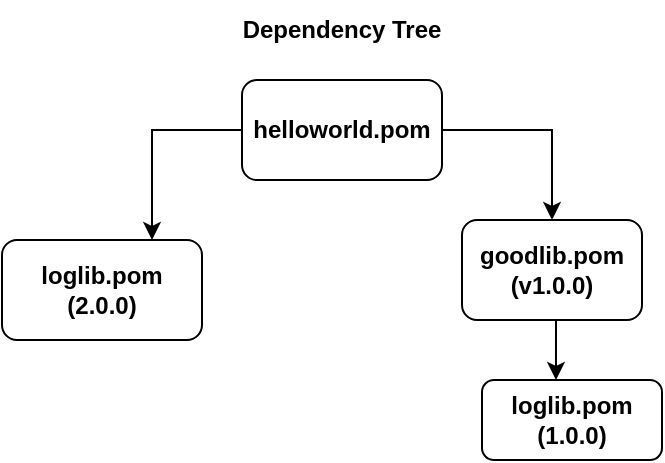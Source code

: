 <mxfile version="20.3.0" type="device" pages="3"><diagram id="1buI8b536myVhA1NxbLP" name="dependency-tree"><mxGraphModel dx="1422" dy="985" grid="1" gridSize="10" guides="1" tooltips="1" connect="1" arrows="1" fold="1" page="1" pageScale="1" pageWidth="850" pageHeight="1100" math="0" shadow="0"><root><mxCell id="0"/><mxCell id="1" parent="0"/><mxCell id="_ri-xSFA68Hu8WsFu4j5-11" style="edgeStyle=orthogonalEdgeStyle;rounded=0;orthogonalLoop=1;jettySize=auto;html=1;entryX=0.5;entryY=0;entryDx=0;entryDy=0;" edge="1" parent="1" source="_ri-xSFA68Hu8WsFu4j5-1" target="_ri-xSFA68Hu8WsFu4j5-4"><mxGeometry relative="1" as="geometry"/></mxCell><mxCell id="_ri-xSFA68Hu8WsFu4j5-1" value="helloworld.pom" style="rounded=1;whiteSpace=wrap;html=1;fontStyle=1" vertex="1" parent="1"><mxGeometry x="360" y="60" width="100" height="50" as="geometry"/></mxCell><mxCell id="-O6v65XFVIqGpUo2-qSy-1" style="edgeStyle=orthogonalEdgeStyle;rounded=0;orthogonalLoop=1;jettySize=auto;html=1;exitX=0.5;exitY=1;exitDx=0;exitDy=0;entryX=0.411;entryY=0;entryDx=0;entryDy=0;entryPerimeter=0;" edge="1" parent="1" source="_ri-xSFA68Hu8WsFu4j5-4" target="_ri-xSFA68Hu8WsFu4j5-23"><mxGeometry relative="1" as="geometry"/></mxCell><mxCell id="_ri-xSFA68Hu8WsFu4j5-4" value="goodlib.pom (v1.0.0)" style="rounded=1;whiteSpace=wrap;html=1;fontStyle=1" vertex="1" parent="1"><mxGeometry x="470" y="130" width="90" height="50" as="geometry"/></mxCell><mxCell id="_ri-xSFA68Hu8WsFu4j5-20" value="" style="group" vertex="1" connectable="0" parent="1"><mxGeometry x="240" y="140" width="100" height="50" as="geometry"/></mxCell><mxCell id="_ri-xSFA68Hu8WsFu4j5-2" value="loglib.pom (2.0.0)" style="rounded=1;whiteSpace=wrap;html=1;fontStyle=1;align=center;labelPosition=center;verticalLabelPosition=middle;verticalAlign=middle;" vertex="1" parent="_ri-xSFA68Hu8WsFu4j5-20"><mxGeometry width="100" height="50" as="geometry"/></mxCell><mxCell id="_ri-xSFA68Hu8WsFu4j5-10" style="edgeStyle=orthogonalEdgeStyle;rounded=0;orthogonalLoop=1;jettySize=auto;html=1;entryX=0.75;entryY=0;entryDx=0;entryDy=0;" edge="1" parent="1" source="_ri-xSFA68Hu8WsFu4j5-1" target="_ri-xSFA68Hu8WsFu4j5-2"><mxGeometry relative="1" as="geometry"/></mxCell><mxCell id="_ri-xSFA68Hu8WsFu4j5-22" value="" style="group" vertex="1" connectable="0" parent="1"><mxGeometry x="480" y="210" width="90" height="40" as="geometry"/></mxCell><mxCell id="_ri-xSFA68Hu8WsFu4j5-23" value="loglib.pom (1.0.0)" style="rounded=1;whiteSpace=wrap;html=1;fontStyle=1;align=center;labelPosition=center;verticalLabelPosition=middle;verticalAlign=middle;" vertex="1" parent="_ri-xSFA68Hu8WsFu4j5-22"><mxGeometry width="90" height="40" as="geometry"/></mxCell><mxCell id="kMy1NNAObHSTZHbAlc0R-1" value="Dependency Tree" style="text;html=1;strokeColor=none;fillColor=none;align=center;verticalAlign=middle;whiteSpace=wrap;rounded=0;fontStyle=1" vertex="1" parent="1"><mxGeometry x="355" y="20" width="110" height="30" as="geometry"/></mxCell></root></mxGraphModel></diagram><diagram name="Summary of Problem" id="q-9tsKwyTg4CdNEifINc"><mxGraphModel dx="1422" dy="985" grid="1" gridSize="10" guides="1" tooltips="1" connect="1" arrows="1" fold="1" page="1" pageScale="1" pageWidth="850" pageHeight="1100" math="0" shadow="0"><root><mxCell id="UM1-zGubHcpFbH3Sx_i8-0"/><mxCell id="UM1-zGubHcpFbH3Sx_i8-1" parent="UM1-zGubHcpFbH3Sx_i8-0"/><mxCell id="UM1-zGubHcpFbH3Sx_i8-2" style="edgeStyle=orthogonalEdgeStyle;rounded=0;orthogonalLoop=1;jettySize=auto;html=1;entryX=0.5;entryY=0;entryDx=0;entryDy=0;" edge="1" parent="UM1-zGubHcpFbH3Sx_i8-1" source="UM1-zGubHcpFbH3Sx_i8-3" target="UM1-zGubHcpFbH3Sx_i8-5"><mxGeometry relative="1" as="geometry"/></mxCell><mxCell id="UM1-zGubHcpFbH3Sx_i8-3" value="helloworld.pom" style="rounded=1;whiteSpace=wrap;html=1;fontStyle=1" vertex="1" parent="UM1-zGubHcpFbH3Sx_i8-1"><mxGeometry x="360" y="60" width="100" height="50" as="geometry"/></mxCell><mxCell id="UM1-zGubHcpFbH3Sx_i8-4" style="edgeStyle=orthogonalEdgeStyle;rounded=0;orthogonalLoop=1;jettySize=auto;html=1;exitX=0.5;exitY=1;exitDx=0;exitDy=0;entryX=0.25;entryY=0;entryDx=0;entryDy=0;" edge="1" parent="UM1-zGubHcpFbH3Sx_i8-1" source="UM1-zGubHcpFbH3Sx_i8-5" target="UM1-zGubHcpFbH3Sx_i8-12"><mxGeometry relative="1" as="geometry"><mxPoint x="520" y="210" as="targetPoint"/></mxGeometry></mxCell><mxCell id="UM1-zGubHcpFbH3Sx_i8-5" value="goodlib.pom (v1.0.0)" style="rounded=1;whiteSpace=wrap;html=1;fontStyle=1" vertex="1" parent="UM1-zGubHcpFbH3Sx_i8-1"><mxGeometry x="470" y="130" width="100" height="50" as="geometry"/></mxCell><mxCell id="UM1-zGubHcpFbH3Sx_i8-6" value="" style="group" vertex="1" connectable="0" parent="UM1-zGubHcpFbH3Sx_i8-1"><mxGeometry x="60" y="140" width="280" height="90" as="geometry"/></mxCell><mxCell id="UM1-zGubHcpFbH3Sx_i8-7" value="loglib.pom (2.0.0)" style="rounded=1;whiteSpace=wrap;html=1;fontStyle=1;align=center;labelPosition=center;verticalLabelPosition=top;verticalAlign=bottom;" vertex="1" parent="UM1-zGubHcpFbH3Sx_i8-6"><mxGeometry width="280" height="90" as="geometry"/></mxCell><mxCell id="UM1-zGubHcpFbH3Sx_i8-8" value="com.steranka.play.LogIt" style="swimlane;fontStyle=1;align=center;verticalAlign=middle;childLayout=stackLayout;horizontal=1;startSize=29;horizontalStack=0;resizeParent=1;resizeParentMax=0;resizeLast=0;collapsible=0;marginBottom=0;html=1;" vertex="1" parent="UM1-zGubHcpFbH3Sx_i8-6"><mxGeometry x="10" y="26" width="260" height="54" as="geometry"/></mxCell><mxCell id="UM1-zGubHcpFbH3Sx_i8-9" value="sayHello(String name, String greeting): String" style="text;html=1;strokeColor=none;fillColor=none;align=left;verticalAlign=middle;spacingLeft=4;spacingRight=4;overflow=hidden;rotatable=0;points=[[0,0.5],[1,0.5]];portConstraint=eastwest;" vertex="1" parent="UM1-zGubHcpFbH3Sx_i8-8"><mxGeometry y="29" width="260" height="25" as="geometry"/></mxCell><mxCell id="UM1-zGubHcpFbH3Sx_i8-10" style="edgeStyle=orthogonalEdgeStyle;rounded=0;orthogonalLoop=1;jettySize=auto;html=1;entryX=0.75;entryY=0;entryDx=0;entryDy=0;" edge="1" parent="UM1-zGubHcpFbH3Sx_i8-1" source="UM1-zGubHcpFbH3Sx_i8-3" target="UM1-zGubHcpFbH3Sx_i8-7"><mxGeometry relative="1" as="geometry"/></mxCell><mxCell id="UM1-zGubHcpFbH3Sx_i8-11" value="" style="group" vertex="1" connectable="0" parent="UM1-zGubHcpFbH3Sx_i8-1"><mxGeometry x="465" y="220" width="220" height="90" as="geometry"/></mxCell><mxCell id="UM1-zGubHcpFbH3Sx_i8-12" value="loglib.pom (1.0.0)" style="rounded=1;whiteSpace=wrap;html=1;fontStyle=1;align=center;labelPosition=center;verticalLabelPosition=top;verticalAlign=bottom;" vertex="1" parent="UM1-zGubHcpFbH3Sx_i8-11"><mxGeometry width="220" height="90" as="geometry"/></mxCell><mxCell id="UM1-zGubHcpFbH3Sx_i8-13" value="com.steranka.play.LogIt" style="swimlane;fontStyle=1;align=center;verticalAlign=middle;childLayout=stackLayout;horizontal=1;startSize=29;horizontalStack=0;resizeParent=1;resizeParentMax=0;resizeLast=0;collapsible=0;marginBottom=0;html=1;" vertex="1" parent="UM1-zGubHcpFbH3Sx_i8-11"><mxGeometry x="7.857" y="26" width="204.286" height="54" as="geometry"/></mxCell><mxCell id="UM1-zGubHcpFbH3Sx_i8-14" value="sayHello(String name): String" style="text;html=1;strokeColor=none;fillColor=none;align=left;verticalAlign=middle;spacingLeft=4;spacingRight=4;overflow=hidden;rotatable=0;points=[[0,0.5],[1,0.5]];portConstraint=eastwest;" vertex="1" parent="UM1-zGubHcpFbH3Sx_i8-13"><mxGeometry y="29" width="204.286" height="25" as="geometry"/></mxCell><mxCell id="_YgWY6O1hg1q3U9m4whI-0" value="Code compiles but has a runtime error" style="text;html=1;strokeColor=none;fillColor=none;align=center;verticalAlign=middle;whiteSpace=wrap;rounded=0;fontStyle=1" vertex="1" parent="UM1-zGubHcpFbH3Sx_i8-1"><mxGeometry x="290" y="20" width="270" height="30" as="geometry"/></mxCell></root></mxGraphModel></diagram><diagram name="Page-2" id="qucH0FntU1tlJ-Q83hNO"><mxGraphModel dx="1422" dy="985" grid="1" gridSize="10" guides="1" tooltips="1" connect="1" arrows="1" fold="1" page="1" pageScale="1" pageWidth="850" pageHeight="1100" math="0" shadow="0"><root><mxCell id="4wIZ01YlywqlWkYvNiAI-0"/><mxCell id="4wIZ01YlywqlWkYvNiAI-1" parent="4wIZ01YlywqlWkYvNiAI-0"/><mxCell id="4wIZ01YlywqlWkYvNiAI-2" style="edgeStyle=orthogonalEdgeStyle;rounded=0;orthogonalLoop=1;jettySize=auto;html=1;entryX=0.215;entryY=-0.007;entryDx=0;entryDy=0;entryPerimeter=0;" edge="1" parent="4wIZ01YlywqlWkYvNiAI-1" source="4wIZ01YlywqlWkYvNiAI-3" target="4wIZ01YlywqlWkYvNiAI-5"><mxGeometry relative="1" as="geometry"/></mxCell><mxCell id="4wIZ01YlywqlWkYvNiAI-3" value="helloworld.jar" style="rounded=1;whiteSpace=wrap;html=1;fontStyle=1" vertex="1" parent="4wIZ01YlywqlWkYvNiAI-1"><mxGeometry x="360" y="80" width="100" height="50" as="geometry"/></mxCell><mxCell id="4wIZ01YlywqlWkYvNiAI-5" value="goodlib.jar (v1.0.0)" style="rounded=1;whiteSpace=wrap;html=1;fontStyle=1;labelPosition=center;verticalLabelPosition=top;align=center;verticalAlign=bottom;" vertex="1" parent="4wIZ01YlywqlWkYvNiAI-1"><mxGeometry x="480" y="150" width="260" height="150" as="geometry"/></mxCell><mxCell id="4wIZ01YlywqlWkYvNiAI-6" value="" style="group" vertex="1" connectable="0" parent="4wIZ01YlywqlWkYvNiAI-1"><mxGeometry x="60" y="160" width="280" height="90" as="geometry"/></mxCell><mxCell id="4wIZ01YlywqlWkYvNiAI-7" value="loglib.jar (2.0.0)" style="rounded=1;whiteSpace=wrap;html=1;fontStyle=1;align=center;labelPosition=center;verticalLabelPosition=top;verticalAlign=bottom;" vertex="1" parent="4wIZ01YlywqlWkYvNiAI-6"><mxGeometry width="280" height="90" as="geometry"/></mxCell><mxCell id="4wIZ01YlywqlWkYvNiAI-8" value="com.steranka.play.LogIt" style="swimlane;fontStyle=1;align=center;verticalAlign=middle;childLayout=stackLayout;horizontal=1;startSize=29;horizontalStack=0;resizeParent=1;resizeParentMax=0;resizeLast=0;collapsible=0;marginBottom=0;html=1;" vertex="1" parent="4wIZ01YlywqlWkYvNiAI-6"><mxGeometry x="10" y="26" width="260" height="54" as="geometry"/></mxCell><mxCell id="4wIZ01YlywqlWkYvNiAI-9" value="sayHello(String name, String greeting): String" style="text;html=1;strokeColor=none;fillColor=none;align=left;verticalAlign=middle;spacingLeft=4;spacingRight=4;overflow=hidden;rotatable=0;points=[[0,0.5],[1,0.5]];portConstraint=eastwest;" vertex="1" parent="4wIZ01YlywqlWkYvNiAI-8"><mxGeometry y="29" width="260" height="25" as="geometry"/></mxCell><mxCell id="4wIZ01YlywqlWkYvNiAI-10" style="edgeStyle=orthogonalEdgeStyle;rounded=0;orthogonalLoop=1;jettySize=auto;html=1;entryX=0.75;entryY=0;entryDx=0;entryDy=0;" edge="1" parent="4wIZ01YlywqlWkYvNiAI-1" source="4wIZ01YlywqlWkYvNiAI-3" target="4wIZ01YlywqlWkYvNiAI-7"><mxGeometry relative="1" as="geometry"/></mxCell><mxCell id="FlRRjsyBEIIlM55JdR7i-0" value="com.shade.steranka.play.LogIt" style="swimlane;fontStyle=1;align=center;verticalAlign=middle;childLayout=stackLayout;horizontal=1;startSize=29;horizontalStack=0;resizeParent=1;resizeParentMax=0;resizeLast=0;collapsible=0;marginBottom=0;html=1;" vertex="1" parent="4wIZ01YlywqlWkYvNiAI-1"><mxGeometry x="499.997" y="230" width="204.286" height="54" as="geometry"/></mxCell><mxCell id="FlRRjsyBEIIlM55JdR7i-1" value="sayHello(String name): String" style="text;html=1;strokeColor=none;fillColor=none;align=left;verticalAlign=middle;spacingLeft=4;spacingRight=4;overflow=hidden;rotatable=0;points=[[0,0.5],[1,0.5]];portConstraint=eastwest;" vertex="1" parent="FlRRjsyBEIIlM55JdR7i-0"><mxGeometry y="29" width="204.286" height="25" as="geometry"/></mxCell><mxCell id="FlRRjsyBEIIlM55JdR7i-2" value="GoodFeature" style="swimlane;fontStyle=1;align=center;verticalAlign=middle;childLayout=stackLayout;horizontal=1;startSize=29;horizontalStack=0;resizeParent=1;resizeParentMax=0;resizeLast=0;collapsible=0;marginBottom=0;html=1;" vertex="1" parent="4wIZ01YlywqlWkYvNiAI-1"><mxGeometry x="499.997" y="170" width="204.286" height="54" as="geometry"/></mxCell><mxCell id="FlRRjsyBEIIlM55JdR7i-3" value="sayGoodbye(String name): String" style="text;html=1;strokeColor=none;fillColor=none;align=left;verticalAlign=middle;spacingLeft=4;spacingRight=4;overflow=hidden;rotatable=0;points=[[0,0.5],[1,0.5]];portConstraint=eastwest;" vertex="1" parent="FlRRjsyBEIIlM55JdR7i-2"><mxGeometry y="29" width="204.286" height="25" as="geometry"/></mxCell><mxCell id="US7JpomUtLarZThqDRwL-0" value="The solution is to use the maven-shade-plugin&lt;br&gt;to rename the classes in GoodLib so that the&lt;br&gt;classnames don't collide with the v2.0.0 version of the library" style="text;html=1;strokeColor=none;fillColor=none;align=center;verticalAlign=middle;whiteSpace=wrap;rounded=0;fontStyle=1" vertex="1" parent="4wIZ01YlywqlWkYvNiAI-1"><mxGeometry x="240" y="30" width="360" height="30" as="geometry"/></mxCell></root></mxGraphModel></diagram></mxfile>